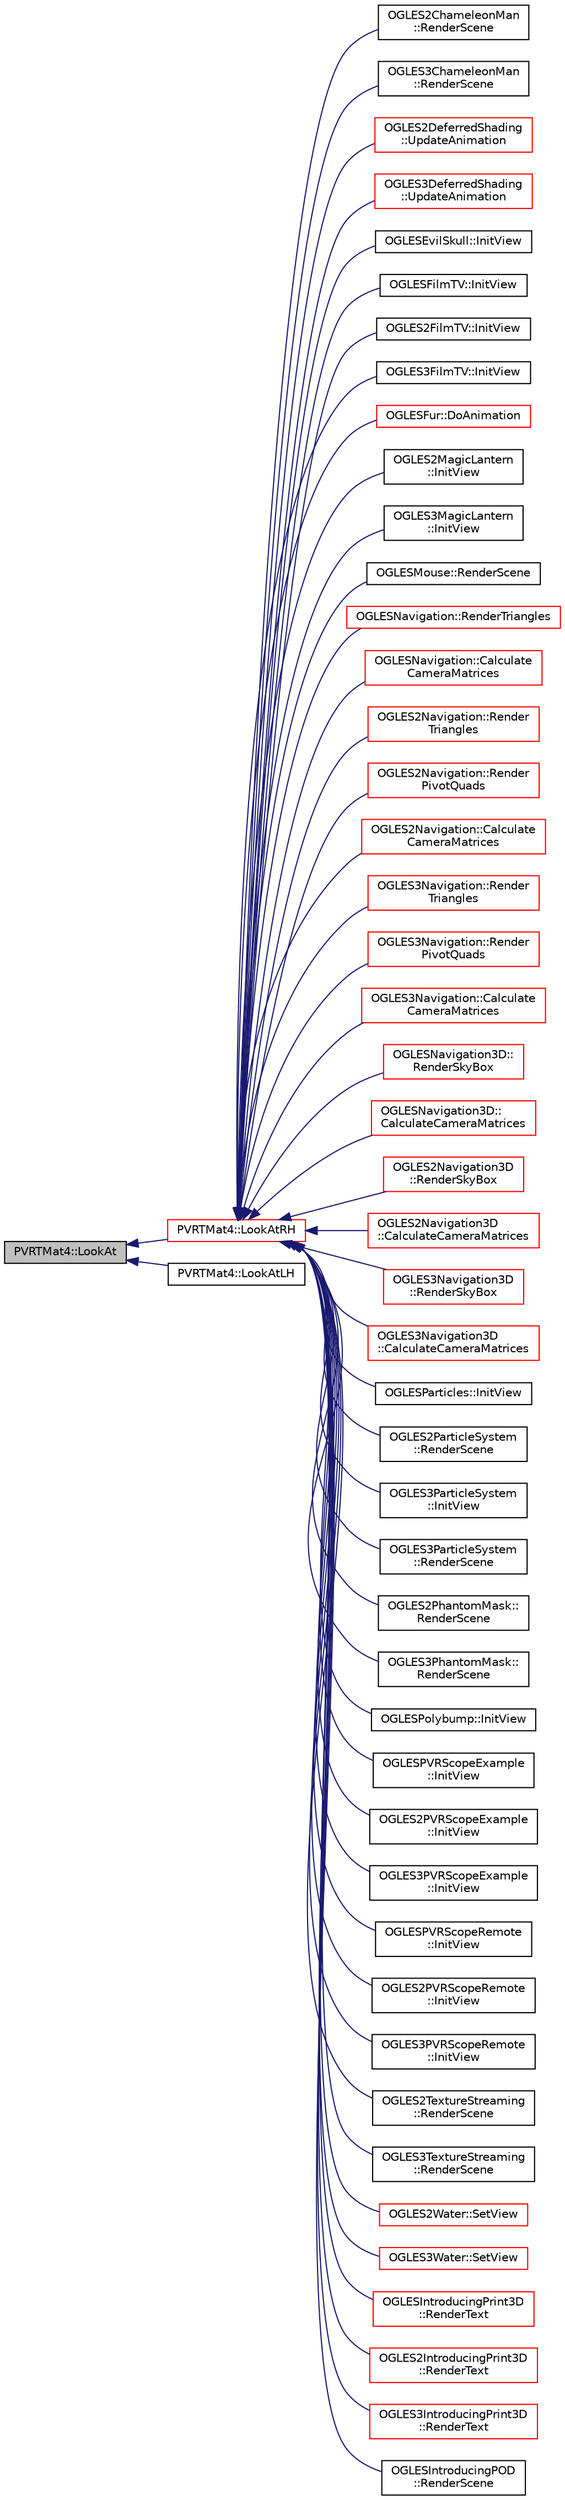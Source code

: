 digraph "PVRTMat4::LookAt"
{
  edge [fontname="Helvetica",fontsize="10",labelfontname="Helvetica",labelfontsize="10"];
  node [fontname="Helvetica",fontsize="10",shape=record];
  rankdir="LR";
  Node1 [label="PVRTMat4::LookAt",height=0.2,width=0.4,color="black", fillcolor="grey75", style="filled", fontcolor="black"];
  Node1 -> Node2 [dir="back",color="midnightblue",fontsize="10",style="solid",fontname="Helvetica"];
  Node2 [label="PVRTMat4::LookAtRH",height=0.2,width=0.4,color="red", fillcolor="white", style="filled",URL="$struct_p_v_r_t_mat4.html#a2c91f861b78d38e0f9ea3c6728a0b03a",tooltip="Create a look-at view matrix for a right hand coordinate system. "];
  Node2 -> Node3 [dir="back",color="midnightblue",fontsize="10",style="solid",fontname="Helvetica"];
  Node3 [label="OGLES2ChameleonMan\l::RenderScene",height=0.2,width=0.4,color="black", fillcolor="white", style="filled",URL="$class_o_g_l_e_s2_chameleon_man.html#a4e2c16c18f3f2292ac404284ba3defb8"];
  Node2 -> Node4 [dir="back",color="midnightblue",fontsize="10",style="solid",fontname="Helvetica"];
  Node4 [label="OGLES3ChameleonMan\l::RenderScene",height=0.2,width=0.4,color="black", fillcolor="white", style="filled",URL="$class_o_g_l_e_s3_chameleon_man.html#a1dd55c368e019d3d6c95eb30070182d6"];
  Node2 -> Node5 [dir="back",color="midnightblue",fontsize="10",style="solid",fontname="Helvetica"];
  Node5 [label="OGLES2DeferredShading\l::UpdateAnimation",height=0.2,width=0.4,color="red", fillcolor="white", style="filled",URL="$class_o_g_l_e_s2_deferred_shading.html#a36c1da6295be7e3ae1c0e878a101cf2d"];
  Node2 -> Node6 [dir="back",color="midnightblue",fontsize="10",style="solid",fontname="Helvetica"];
  Node6 [label="OGLES3DeferredShading\l::UpdateAnimation",height=0.2,width=0.4,color="red", fillcolor="white", style="filled",URL="$class_o_g_l_e_s3_deferred_shading.html#af37bbf48a2d9bd594354f6f15efbb728"];
  Node2 -> Node7 [dir="back",color="midnightblue",fontsize="10",style="solid",fontname="Helvetica"];
  Node7 [label="OGLESEvilSkull::InitView",height=0.2,width=0.4,color="black", fillcolor="white", style="filled",URL="$class_o_g_l_e_s_evil_skull.html#a49d0169987b3b97de24d9cfd52c86a8c"];
  Node2 -> Node8 [dir="back",color="midnightblue",fontsize="10",style="solid",fontname="Helvetica"];
  Node8 [label="OGLESFilmTV::InitView",height=0.2,width=0.4,color="black", fillcolor="white", style="filled",URL="$class_o_g_l_e_s_film_t_v.html#a1ea5268db0b745d827dde1ecc543a08b"];
  Node2 -> Node9 [dir="back",color="midnightblue",fontsize="10",style="solid",fontname="Helvetica"];
  Node9 [label="OGLES2FilmTV::InitView",height=0.2,width=0.4,color="black", fillcolor="white", style="filled",URL="$class_o_g_l_e_s2_film_t_v.html#a6641a9c6654e329a4bb71e235b614b00"];
  Node2 -> Node10 [dir="back",color="midnightblue",fontsize="10",style="solid",fontname="Helvetica"];
  Node10 [label="OGLES3FilmTV::InitView",height=0.2,width=0.4,color="black", fillcolor="white", style="filled",URL="$class_o_g_l_e_s3_film_t_v.html#aa18bf366e621fd15d5e970f833baabae"];
  Node2 -> Node11 [dir="back",color="midnightblue",fontsize="10",style="solid",fontname="Helvetica"];
  Node11 [label="OGLESFur::DoAnimation",height=0.2,width=0.4,color="red", fillcolor="white", style="filled",URL="$class_o_g_l_e_s_fur.html#a0e7519d4b71712cf4f8a31b3f98f1a65"];
  Node2 -> Node12 [dir="back",color="midnightblue",fontsize="10",style="solid",fontname="Helvetica"];
  Node12 [label="OGLES2MagicLantern\l::InitView",height=0.2,width=0.4,color="black", fillcolor="white", style="filled",URL="$class_o_g_l_e_s2_magic_lantern.html#ad816c13d43fda876acf6ffda709b4b33"];
  Node2 -> Node13 [dir="back",color="midnightblue",fontsize="10",style="solid",fontname="Helvetica"];
  Node13 [label="OGLES3MagicLantern\l::InitView",height=0.2,width=0.4,color="black", fillcolor="white", style="filled",URL="$class_o_g_l_e_s3_magic_lantern.html#a09dcab3677a281ee9fee65979df5a672"];
  Node2 -> Node14 [dir="back",color="midnightblue",fontsize="10",style="solid",fontname="Helvetica"];
  Node14 [label="OGLESMouse::RenderScene",height=0.2,width=0.4,color="black", fillcolor="white", style="filled",URL="$class_o_g_l_e_s_mouse.html#a5b0de73d18f07db23e661851f150678e"];
  Node2 -> Node15 [dir="back",color="midnightblue",fontsize="10",style="solid",fontname="Helvetica"];
  Node15 [label="OGLESNavigation::RenderTriangles",height=0.2,width=0.4,color="red", fillcolor="white", style="filled",URL="$class_o_g_l_e_s_navigation.html#af690367bda054e63fa94a0feb54d66b9"];
  Node2 -> Node16 [dir="back",color="midnightblue",fontsize="10",style="solid",fontname="Helvetica"];
  Node16 [label="OGLESNavigation::Calculate\lCameraMatrices",height=0.2,width=0.4,color="red", fillcolor="white", style="filled",URL="$class_o_g_l_e_s_navigation.html#ad54acd9d44fc9ab591ff57dc0b451b97"];
  Node2 -> Node17 [dir="back",color="midnightblue",fontsize="10",style="solid",fontname="Helvetica"];
  Node17 [label="OGLES2Navigation::Render\lTriangles",height=0.2,width=0.4,color="red", fillcolor="white", style="filled",URL="$class_o_g_l_e_s2_navigation.html#a376d794ed52e5a1ac95edce69babdbdf"];
  Node2 -> Node18 [dir="back",color="midnightblue",fontsize="10",style="solid",fontname="Helvetica"];
  Node18 [label="OGLES2Navigation::Render\lPivotQuads",height=0.2,width=0.4,color="red", fillcolor="white", style="filled",URL="$class_o_g_l_e_s2_navigation.html#a34c7d1c4b05ac705b82eb056c0ab29c0"];
  Node2 -> Node19 [dir="back",color="midnightblue",fontsize="10",style="solid",fontname="Helvetica"];
  Node19 [label="OGLES2Navigation::Calculate\lCameraMatrices",height=0.2,width=0.4,color="red", fillcolor="white", style="filled",URL="$class_o_g_l_e_s2_navigation.html#a3e081f47fc116f70506aba5496d5ac5a"];
  Node2 -> Node20 [dir="back",color="midnightblue",fontsize="10",style="solid",fontname="Helvetica"];
  Node20 [label="OGLES3Navigation::Render\lTriangles",height=0.2,width=0.4,color="red", fillcolor="white", style="filled",URL="$class_o_g_l_e_s3_navigation.html#adafdab5873d1e42ee4804f31037f3d5c"];
  Node2 -> Node21 [dir="back",color="midnightblue",fontsize="10",style="solid",fontname="Helvetica"];
  Node21 [label="OGLES3Navigation::Render\lPivotQuads",height=0.2,width=0.4,color="red", fillcolor="white", style="filled",URL="$class_o_g_l_e_s3_navigation.html#a25e69e7562068bf842610e9505ba3f00"];
  Node2 -> Node22 [dir="back",color="midnightblue",fontsize="10",style="solid",fontname="Helvetica"];
  Node22 [label="OGLES3Navigation::Calculate\lCameraMatrices",height=0.2,width=0.4,color="red", fillcolor="white", style="filled",URL="$class_o_g_l_e_s3_navigation.html#aea1e6f22384ef4e596935bd4e653005b"];
  Node2 -> Node23 [dir="back",color="midnightblue",fontsize="10",style="solid",fontname="Helvetica"];
  Node23 [label="OGLESNavigation3D::\lRenderSkyBox",height=0.2,width=0.4,color="red", fillcolor="white", style="filled",URL="$class_o_g_l_e_s_navigation3_d.html#a7e3e7a207eac74a9615271110fcb2a43"];
  Node2 -> Node24 [dir="back",color="midnightblue",fontsize="10",style="solid",fontname="Helvetica"];
  Node24 [label="OGLESNavigation3D::\lCalculateCameraMatrices",height=0.2,width=0.4,color="red", fillcolor="white", style="filled",URL="$class_o_g_l_e_s_navigation3_d.html#a2ca2fcdfe9bf3b5e6478610c2ff88773"];
  Node2 -> Node25 [dir="back",color="midnightblue",fontsize="10",style="solid",fontname="Helvetica"];
  Node25 [label="OGLES2Navigation3D\l::RenderSkyBox",height=0.2,width=0.4,color="red", fillcolor="white", style="filled",URL="$class_o_g_l_e_s2_navigation3_d.html#a6eff285720cccf5173b4464f929990b7"];
  Node2 -> Node26 [dir="back",color="midnightblue",fontsize="10",style="solid",fontname="Helvetica"];
  Node26 [label="OGLES2Navigation3D\l::CalculateCameraMatrices",height=0.2,width=0.4,color="red", fillcolor="white", style="filled",URL="$class_o_g_l_e_s2_navigation3_d.html#af4778c03d6a29279d2a279a095d21514"];
  Node2 -> Node27 [dir="back",color="midnightblue",fontsize="10",style="solid",fontname="Helvetica"];
  Node27 [label="OGLES3Navigation3D\l::RenderSkyBox",height=0.2,width=0.4,color="red", fillcolor="white", style="filled",URL="$class_o_g_l_e_s3_navigation3_d.html#af77114b46a0136e99a98f4e45b4a2253"];
  Node2 -> Node28 [dir="back",color="midnightblue",fontsize="10",style="solid",fontname="Helvetica"];
  Node28 [label="OGLES3Navigation3D\l::CalculateCameraMatrices",height=0.2,width=0.4,color="red", fillcolor="white", style="filled",URL="$class_o_g_l_e_s3_navigation3_d.html#aeb2ae2214c5eb66a4fa78d660489fd3f"];
  Node2 -> Node29 [dir="back",color="midnightblue",fontsize="10",style="solid",fontname="Helvetica"];
  Node29 [label="OGLESParticles::InitView",height=0.2,width=0.4,color="black", fillcolor="white", style="filled",URL="$class_o_g_l_e_s_particles.html#ab08c8cf723fa1e2e516028b78d8cd9fd"];
  Node2 -> Node30 [dir="back",color="midnightblue",fontsize="10",style="solid",fontname="Helvetica"];
  Node30 [label="OGLES2ParticleSystem\l::RenderScene",height=0.2,width=0.4,color="black", fillcolor="white", style="filled",URL="$class_o_g_l_e_s2_particle_system.html#a39b3c65321ed741ee0f6ec1811bdd707"];
  Node2 -> Node31 [dir="back",color="midnightblue",fontsize="10",style="solid",fontname="Helvetica"];
  Node31 [label="OGLES3ParticleSystem\l::InitView",height=0.2,width=0.4,color="black", fillcolor="white", style="filled",URL="$class_o_g_l_e_s3_particle_system.html#a4fefc128c2cc672d3b51fe1028a9b7de"];
  Node2 -> Node32 [dir="back",color="midnightblue",fontsize="10",style="solid",fontname="Helvetica"];
  Node32 [label="OGLES3ParticleSystem\l::RenderScene",height=0.2,width=0.4,color="black", fillcolor="white", style="filled",URL="$class_o_g_l_e_s3_particle_system.html#a4d0c7f4a55fa75fd6348c6ceea906751"];
  Node2 -> Node33 [dir="back",color="midnightblue",fontsize="10",style="solid",fontname="Helvetica"];
  Node33 [label="OGLES2PhantomMask::\lRenderScene",height=0.2,width=0.4,color="black", fillcolor="white", style="filled",URL="$class_o_g_l_e_s2_phantom_mask.html#a9e3f672b649742ff984a5d163fd451b7"];
  Node2 -> Node34 [dir="back",color="midnightblue",fontsize="10",style="solid",fontname="Helvetica"];
  Node34 [label="OGLES3PhantomMask::\lRenderScene",height=0.2,width=0.4,color="black", fillcolor="white", style="filled",URL="$class_o_g_l_e_s3_phantom_mask.html#a6502d50a11f80c12da1eb4f75f7af361"];
  Node2 -> Node35 [dir="back",color="midnightblue",fontsize="10",style="solid",fontname="Helvetica"];
  Node35 [label="OGLESPolybump::InitView",height=0.2,width=0.4,color="black", fillcolor="white", style="filled",URL="$class_o_g_l_e_s_polybump.html#a7ae04e8efee0d014143d5c70d322849b",tooltip="Initialise the view. "];
  Node2 -> Node36 [dir="back",color="midnightblue",fontsize="10",style="solid",fontname="Helvetica"];
  Node36 [label="OGLESPVRScopeExample\l::InitView",height=0.2,width=0.4,color="black", fillcolor="white", style="filled",URL="$class_o_g_l_e_s_p_v_r_scope_example.html#aa6f945f457a6a30a171c800947a259df"];
  Node2 -> Node37 [dir="back",color="midnightblue",fontsize="10",style="solid",fontname="Helvetica"];
  Node37 [label="OGLES2PVRScopeExample\l::InitView",height=0.2,width=0.4,color="black", fillcolor="white", style="filled",URL="$class_o_g_l_e_s2_p_v_r_scope_example.html#aebfc54a6893ddc7b3d3705b657afd224"];
  Node2 -> Node38 [dir="back",color="midnightblue",fontsize="10",style="solid",fontname="Helvetica"];
  Node38 [label="OGLES3PVRScopeExample\l::InitView",height=0.2,width=0.4,color="black", fillcolor="white", style="filled",URL="$class_o_g_l_e_s3_p_v_r_scope_example.html#a3bdccd32f480d84caf3219ddf06ba187"];
  Node2 -> Node39 [dir="back",color="midnightblue",fontsize="10",style="solid",fontname="Helvetica"];
  Node39 [label="OGLESPVRScopeRemote\l::InitView",height=0.2,width=0.4,color="black", fillcolor="white", style="filled",URL="$class_o_g_l_e_s_p_v_r_scope_remote.html#ab84a7b569b59b319c4deaaac33faa080"];
  Node2 -> Node40 [dir="back",color="midnightblue",fontsize="10",style="solid",fontname="Helvetica"];
  Node40 [label="OGLES2PVRScopeRemote\l::InitView",height=0.2,width=0.4,color="black", fillcolor="white", style="filled",URL="$class_o_g_l_e_s2_p_v_r_scope_remote.html#a34819d6a18ee75f5627c10408ce040bd"];
  Node2 -> Node41 [dir="back",color="midnightblue",fontsize="10",style="solid",fontname="Helvetica"];
  Node41 [label="OGLES3PVRScopeRemote\l::InitView",height=0.2,width=0.4,color="black", fillcolor="white", style="filled",URL="$class_o_g_l_e_s3_p_v_r_scope_remote.html#acdb46d8149ddf4a6c98838cda2c32787"];
  Node2 -> Node42 [dir="back",color="midnightblue",fontsize="10",style="solid",fontname="Helvetica"];
  Node42 [label="OGLES2TextureStreaming\l::RenderScene",height=0.2,width=0.4,color="black", fillcolor="white", style="filled",URL="$class_o_g_l_e_s2_texture_streaming.html#a81a864d5dba20e3eb1093f596fcc2add"];
  Node2 -> Node43 [dir="back",color="midnightblue",fontsize="10",style="solid",fontname="Helvetica"];
  Node43 [label="OGLES3TextureStreaming\l::RenderScene",height=0.2,width=0.4,color="black", fillcolor="white", style="filled",URL="$class_o_g_l_e_s3_texture_streaming.html#a8ceea3c9b7b714c3bc7fb30b267c3aed"];
  Node2 -> Node44 [dir="back",color="midnightblue",fontsize="10",style="solid",fontname="Helvetica"];
  Node44 [label="OGLES2Water::SetView",height=0.2,width=0.4,color="red", fillcolor="white", style="filled",URL="$class_o_g_l_e_s2_water.html#a572a0d669a41b60e5e9a9c2c7107b905"];
  Node2 -> Node45 [dir="back",color="midnightblue",fontsize="10",style="solid",fontname="Helvetica"];
  Node45 [label="OGLES3Water::SetView",height=0.2,width=0.4,color="red", fillcolor="white", style="filled",URL="$class_o_g_l_e_s3_water.html#a3ef2b92aa2c942fca58dd5195ba2a48c"];
  Node2 -> Node46 [dir="back",color="midnightblue",fontsize="10",style="solid",fontname="Helvetica"];
  Node46 [label="OGLESIntroducingPrint3D\l::RenderText",height=0.2,width=0.4,color="red", fillcolor="white", style="filled",URL="$class_o_g_l_e_s_introducing_print3_d.html#aa0d93174d333a69a43df67113db998e9"];
  Node2 -> Node47 [dir="back",color="midnightblue",fontsize="10",style="solid",fontname="Helvetica"];
  Node47 [label="OGLES2IntroducingPrint3D\l::RenderText",height=0.2,width=0.4,color="red", fillcolor="white", style="filled",URL="$class_o_g_l_e_s2_introducing_print3_d.html#ae5ea6091a3022f952eab3070d868c2c4"];
  Node2 -> Node48 [dir="back",color="midnightblue",fontsize="10",style="solid",fontname="Helvetica"];
  Node48 [label="OGLES3IntroducingPrint3D\l::RenderText",height=0.2,width=0.4,color="red", fillcolor="white", style="filled",URL="$class_o_g_l_e_s3_introducing_print3_d.html#aaa06f89184fab1d820971dba0ee45076"];
  Node2 -> Node49 [dir="back",color="midnightblue",fontsize="10",style="solid",fontname="Helvetica"];
  Node49 [label="OGLESIntroducingPOD\l::RenderScene",height=0.2,width=0.4,color="black", fillcolor="white", style="filled",URL="$class_o_g_l_e_s_introducing_p_o_d.html#a7eb8b367f70796cc16ca7579dc162c51"];
  Node1 -> Node50 [dir="back",color="midnightblue",fontsize="10",style="solid",fontname="Helvetica"];
  Node50 [label="PVRTMat4::LookAtLH",height=0.2,width=0.4,color="black", fillcolor="white", style="filled",URL="$struct_p_v_r_t_mat4.html#a957545a141e531a3e4ce9e3b7d59582f",tooltip="Create a look-at view matrix for a left hand coordinate system. "];
}
